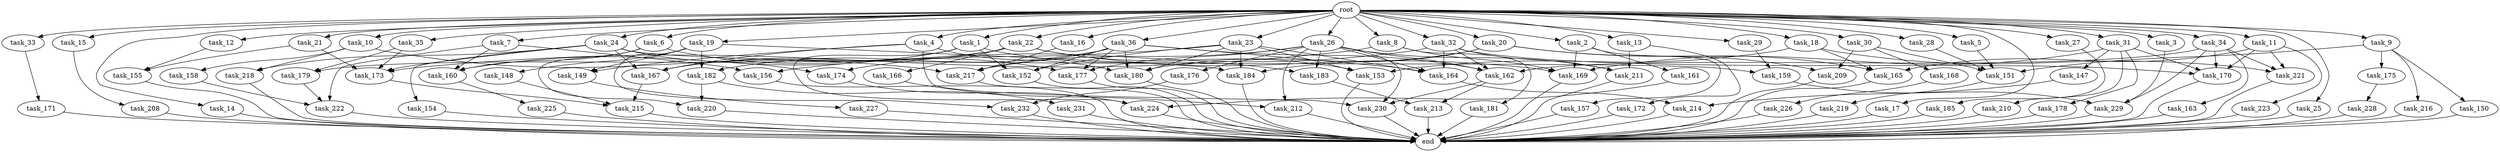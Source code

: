 digraph G {
  task_217 [size="2525440770.048000"];
  task_12 [size="2.048000"];
  task_152 [size="773094113.280000"];
  task_160 [size="1735166787.584000"];
  task_36 [size="2.048000"];
  task_148 [size="1099511627.776000"];
  task_19 [size="2.048000"];
  root [size="0.000000"];
  task_225 [size="618475290.624000"];
  task_10 [size="2.048000"];
  task_168 [size="429496729.600000"];
  task_18 [size="2.048000"];
  task_219 [size="68719476.736000"];
  task_183 [size="1666447310.848000"];
  task_161 [size="68719476.736000"];
  task_179 [size="996432412.672000"];
  task_154 [size="841813590.016000"];
  task_33 [size="2.048000"];
  task_22 [size="2.048000"];
  task_15 [size="2.048000"];
  task_5 [size="2.048000"];
  end [size="0.000000"];
  task_228 [size="841813590.016000"];
  task_155 [size="1116691496.960000"];
  task_169 [size="4346506903.552000"];
  task_167 [size="2800318676.992000"];
  task_218 [size="1116691496.960000"];
  task_14 [size="2.048000"];
  task_21 [size="2.048000"];
  task_16 [size="2.048000"];
  task_222 [size="1185410973.696000"];
  task_7 [size="2.048000"];
  task_24 [size="2.048000"];
  task_227 [size="429496729.600000"];
  task_211 [size="2559800508.416000"];
  task_221 [size="1614907703.296000"];
  task_26 [size="2.048000"];
  task_30 [size="2.048000"];
  task_164 [size="2989297238.016000"];
  task_17 [size="2.048000"];
  task_151 [size="3642132267.008000"];
  task_158 [size="274877906.944000"];
  task_176 [size="1391569403.904000"];
  task_224 [size="962072674.304000"];
  task_172 [size="68719476.736000"];
  task_213 [size="3109556322.304000"];
  task_226 [size="1391569403.904000"];
  task_174 [size="1941325217.792000"];
  task_171 [size="1717986918.400000"];
  task_214 [size="429496729.600000"];
  task_165 [size="2559800508.416000"];
  task_215 [size="652835028.992000"];
  task_175 [size="429496729.600000"];
  task_27 [size="2.048000"];
  task_223 [size="841813590.016000"];
  task_231 [size="274877906.944000"];
  task_209 [size="1529008357.376000"];
  task_220 [size="893353197.568000"];
  task_166 [size="841813590.016000"];
  task_31 [size="2.048000"];
  task_170 [size="3813930958.848000"];
  task_2 [size="2.048000"];
  task_216 [size="429496729.600000"];
  task_153 [size="1529008357.376000"];
  task_35 [size="2.048000"];
  task_3 [size="2.048000"];
  task_230 [size="3951369912.320000"];
  task_181 [size="1717986918.400000"];
  task_162 [size="3075196583.936000"];
  task_232 [size="1374389534.720000"];
  task_184 [size="2267742732.288000"];
  task_8 [size="2.048000"];
  task_159 [size="1941325217.792000"];
  task_212 [size="1666447310.848000"];
  task_177 [size="2439541424.128000"];
  task_173 [size="2989297238.016000"];
  task_147 [size="1717986918.400000"];
  task_4 [size="2.048000"];
  task_149 [size="1941325217.792000"];
  task_229 [size="2302102470.656000"];
  task_163 [size="154618822.656000"];
  task_182 [size="1529008357.376000"];
  task_25 [size="2.048000"];
  task_23 [size="2.048000"];
  task_6 [size="2.048000"];
  task_32 [size="2.048000"];
  task_20 [size="2.048000"];
  task_28 [size="2.048000"];
  task_9 [size="2.048000"];
  task_180 [size="2439541424.128000"];
  task_1 [size="2.048000"];
  task_185 [size="1717986918.400000"];
  task_150 [size="429496729.600000"];
  task_156 [size="910533066.752000"];
  task_34 [size="2.048000"];
  task_29 [size="2.048000"];
  task_157 [size="68719476.736000"];
  task_178 [size="1717986918.400000"];
  task_13 [size="2.048000"];
  task_208 [size="618475290.624000"];
  task_11 [size="2.048000"];
  task_210 [size="1717986918.400000"];

  task_217 -> end [size="1.000000"];
  task_12 -> task_155 [size="411041792.000000"];
  task_152 -> end [size="1.000000"];
  task_160 -> task_225 [size="301989888.000000"];
  task_36 -> task_217 [size="209715200.000000"];
  task_36 -> task_182 [size="209715200.000000"];
  task_36 -> task_152 [size="209715200.000000"];
  task_36 -> task_164 [size="209715200.000000"];
  task_36 -> task_180 [size="209715200.000000"];
  task_36 -> task_177 [size="209715200.000000"];
  task_36 -> task_162 [size="209715200.000000"];
  task_148 -> task_215 [size="75497472.000000"];
  task_19 -> task_182 [size="536870912.000000"];
  task_19 -> task_148 [size="536870912.000000"];
  task_19 -> task_184 [size="536870912.000000"];
  task_19 -> task_149 [size="536870912.000000"];
  task_19 -> task_232 [size="536870912.000000"];
  root -> task_12 [size="1.000000"];
  root -> task_35 [size="1.000000"];
  root -> task_14 [size="1.000000"];
  root -> task_36 [size="1.000000"];
  root -> task_6 [size="1.000000"];
  root -> task_32 [size="1.000000"];
  root -> task_19 [size="1.000000"];
  root -> task_20 [size="1.000000"];
  root -> task_16 [size="1.000000"];
  root -> task_9 [size="1.000000"];
  root -> task_31 [size="1.000000"];
  root -> task_10 [size="1.000000"];
  root -> task_1 [size="1.000000"];
  root -> task_18 [size="1.000000"];
  root -> task_5 [size="1.000000"];
  root -> task_2 [size="1.000000"];
  root -> task_4 [size="1.000000"];
  root -> task_27 [size="1.000000"];
  root -> task_11 [size="1.000000"];
  root -> task_23 [size="1.000000"];
  root -> task_3 [size="1.000000"];
  root -> task_26 [size="1.000000"];
  root -> task_7 [size="1.000000"];
  root -> task_34 [size="1.000000"];
  root -> task_17 [size="1.000000"];
  root -> task_33 [size="1.000000"];
  root -> task_15 [size="1.000000"];
  root -> task_22 [size="1.000000"];
  root -> task_29 [size="1.000000"];
  root -> task_8 [size="1.000000"];
  root -> task_30 [size="1.000000"];
  root -> task_13 [size="1.000000"];
  root -> task_25 [size="1.000000"];
  root -> task_24 [size="1.000000"];
  root -> task_21 [size="1.000000"];
  root -> task_28 [size="1.000000"];
  task_225 -> end [size="1.000000"];
  task_10 -> task_217 [size="134217728.000000"];
  task_10 -> task_158 [size="134217728.000000"];
  task_10 -> task_218 [size="134217728.000000"];
  task_168 -> task_226 [size="679477248.000000"];
  task_18 -> task_165 [size="301989888.000000"];
  task_18 -> task_153 [size="301989888.000000"];
  task_18 -> task_221 [size="301989888.000000"];
  task_219 -> end [size="1.000000"];
  task_183 -> task_213 [size="679477248.000000"];
  task_161 -> task_224 [size="33554432.000000"];
  task_179 -> task_222 [size="33554432.000000"];
  task_154 -> end [size="1.000000"];
  task_33 -> task_171 [size="838860800.000000"];
  task_22 -> task_153 [size="411041792.000000"];
  task_22 -> task_166 [size="411041792.000000"];
  task_22 -> task_169 [size="411041792.000000"];
  task_22 -> task_167 [size="411041792.000000"];
  task_22 -> task_179 [size="411041792.000000"];
  task_15 -> task_208 [size="301989888.000000"];
  task_5 -> task_151 [size="679477248.000000"];
  task_228 -> end [size="1.000000"];
  task_155 -> end [size="1.000000"];
  task_169 -> end [size="1.000000"];
  task_167 -> task_215 [size="209715200.000000"];
  task_218 -> end [size="1.000000"];
  task_14 -> end [size="1.000000"];
  task_21 -> task_155 [size="134217728.000000"];
  task_21 -> task_173 [size="134217728.000000"];
  task_16 -> task_217 [size="209715200.000000"];
  task_222 -> end [size="1.000000"];
  task_7 -> task_156 [size="411041792.000000"];
  task_7 -> task_160 [size="411041792.000000"];
  task_7 -> task_222 [size="411041792.000000"];
  task_24 -> task_167 [size="411041792.000000"];
  task_24 -> task_159 [size="411041792.000000"];
  task_24 -> task_173 [size="411041792.000000"];
  task_24 -> task_154 [size="411041792.000000"];
  task_24 -> task_174 [size="411041792.000000"];
  task_24 -> task_218 [size="411041792.000000"];
  task_227 -> end [size="1.000000"];
  task_211 -> end [size="1.000000"];
  task_221 -> end [size="1.000000"];
  task_26 -> task_183 [size="679477248.000000"];
  task_26 -> task_217 [size="679477248.000000"];
  task_26 -> task_176 [size="679477248.000000"];
  task_26 -> task_211 [size="679477248.000000"];
  task_26 -> task_164 [size="679477248.000000"];
  task_26 -> task_177 [size="679477248.000000"];
  task_26 -> task_230 [size="679477248.000000"];
  task_26 -> task_212 [size="679477248.000000"];
  task_26 -> task_162 [size="679477248.000000"];
  task_30 -> task_168 [size="209715200.000000"];
  task_30 -> task_209 [size="209715200.000000"];
  task_30 -> task_151 [size="209715200.000000"];
  task_164 -> task_214 [size="134217728.000000"];
  task_17 -> end [size="1.000000"];
  task_151 -> task_219 [size="33554432.000000"];
  task_158 -> task_222 [size="134217728.000000"];
  task_176 -> task_232 [size="134217728.000000"];
  task_224 -> end [size="1.000000"];
  task_172 -> end [size="1.000000"];
  task_213 -> end [size="1.000000"];
  task_226 -> end [size="1.000000"];
  task_174 -> task_224 [size="301989888.000000"];
  task_171 -> end [size="1.000000"];
  task_214 -> end [size="1.000000"];
  task_165 -> end [size="1.000000"];
  task_215 -> end [size="1.000000"];
  task_175 -> task_228 [size="411041792.000000"];
  task_27 -> task_185 [size="838860800.000000"];
  task_223 -> end [size="1.000000"];
  task_231 -> end [size="1.000000"];
  task_209 -> end [size="1.000000"];
  task_220 -> end [size="1.000000"];
  task_166 -> task_212 [size="134217728.000000"];
  task_31 -> task_170 [size="838860800.000000"];
  task_31 -> task_169 [size="838860800.000000"];
  task_31 -> task_147 [size="838860800.000000"];
  task_31 -> task_178 [size="838860800.000000"];
  task_31 -> task_210 [size="838860800.000000"];
  task_170 -> end [size="1.000000"];
  task_2 -> task_169 [size="33554432.000000"];
  task_2 -> task_161 [size="33554432.000000"];
  task_2 -> task_157 [size="33554432.000000"];
  task_216 -> end [size="1.000000"];
  task_153 -> end [size="1.000000"];
  task_35 -> task_173 [size="75497472.000000"];
  task_35 -> task_179 [size="75497472.000000"];
  task_3 -> task_229 [size="838860800.000000"];
  task_230 -> end [size="1.000000"];
  task_181 -> end [size="1.000000"];
  task_162 -> task_213 [size="838860800.000000"];
  task_162 -> task_230 [size="838860800.000000"];
  task_232 -> end [size="1.000000"];
  task_184 -> end [size="1.000000"];
  task_8 -> task_169 [size="838860800.000000"];
  task_8 -> task_173 [size="838860800.000000"];
  task_8 -> task_181 [size="838860800.000000"];
  task_159 -> task_229 [size="209715200.000000"];
  task_212 -> end [size="1.000000"];
  task_177 -> end [size="1.000000"];
  task_173 -> task_215 [size="33554432.000000"];
  task_147 -> task_214 [size="75497472.000000"];
  task_4 -> task_180 [size="411041792.000000"];
  task_4 -> task_230 [size="411041792.000000"];
  task_4 -> task_167 [size="411041792.000000"];
  task_4 -> task_149 [size="411041792.000000"];
  task_149 -> task_227 [size="209715200.000000"];
  task_229 -> end [size="1.000000"];
  task_163 -> end [size="1.000000"];
  task_182 -> task_220 [size="134217728.000000"];
  task_182 -> task_231 [size="134217728.000000"];
  task_25 -> end [size="1.000000"];
  task_23 -> task_156 [size="33554432.000000"];
  task_23 -> task_152 [size="33554432.000000"];
  task_23 -> task_153 [size="33554432.000000"];
  task_23 -> task_164 [size="33554432.000000"];
  task_23 -> task_180 [size="33554432.000000"];
  task_23 -> task_184 [size="33554432.000000"];
  task_6 -> task_177 [size="301989888.000000"];
  task_6 -> task_220 [size="301989888.000000"];
  task_6 -> task_160 [size="301989888.000000"];
  task_32 -> task_170 [size="536870912.000000"];
  task_32 -> task_162 [size="536870912.000000"];
  task_32 -> task_174 [size="536870912.000000"];
  task_32 -> task_211 [size="536870912.000000"];
  task_32 -> task_164 [size="536870912.000000"];
  task_20 -> task_180 [size="536870912.000000"];
  task_20 -> task_165 [size="536870912.000000"];
  task_20 -> task_184 [size="536870912.000000"];
  task_20 -> task_209 [size="536870912.000000"];
  task_28 -> task_151 [size="679477248.000000"];
  task_9 -> task_175 [size="209715200.000000"];
  task_9 -> task_216 [size="209715200.000000"];
  task_9 -> task_150 [size="209715200.000000"];
  task_9 -> task_151 [size="209715200.000000"];
  task_180 -> end [size="1.000000"];
  task_1 -> task_183 [size="134217728.000000"];
  task_1 -> task_160 [size="134217728.000000"];
  task_1 -> task_152 [size="134217728.000000"];
  task_1 -> task_167 [size="134217728.000000"];
  task_1 -> task_224 [size="134217728.000000"];
  task_185 -> end [size="1.000000"];
  task_150 -> end [size="1.000000"];
  task_156 -> end [size="1.000000"];
  task_34 -> task_163 [size="75497472.000000"];
  task_34 -> task_170 [size="75497472.000000"];
  task_34 -> task_229 [size="75497472.000000"];
  task_34 -> task_221 [size="75497472.000000"];
  task_34 -> task_162 [size="75497472.000000"];
  task_29 -> task_159 [size="536870912.000000"];
  task_157 -> end [size="1.000000"];
  task_178 -> end [size="1.000000"];
  task_13 -> task_172 [size="33554432.000000"];
  task_13 -> task_211 [size="33554432.000000"];
  task_208 -> end [size="1.000000"];
  task_11 -> task_170 [size="411041792.000000"];
  task_11 -> task_165 [size="411041792.000000"];
  task_11 -> task_223 [size="411041792.000000"];
  task_11 -> task_221 [size="411041792.000000"];
  task_210 -> end [size="1.000000"];
}
